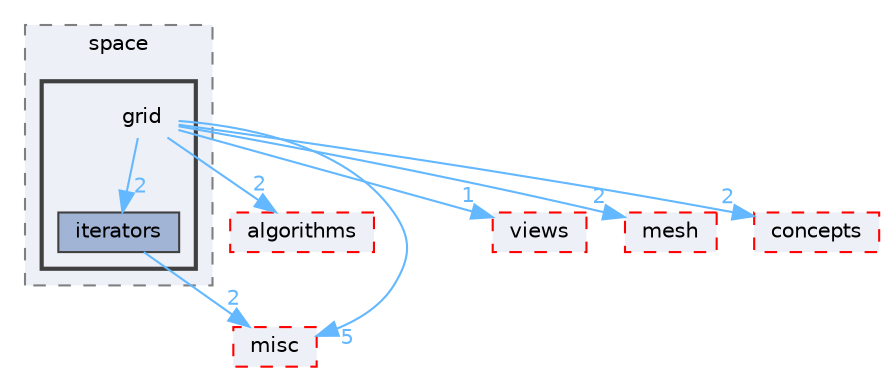 digraph "/home/runner/work/vclib/vclib/include/vclib/space/grid"
{
 // LATEX_PDF_SIZE
  bgcolor="transparent";
  edge [fontname=Helvetica,fontsize=10,labelfontname=Helvetica,labelfontsize=10];
  node [fontname=Helvetica,fontsize=10,shape=box,height=0.2,width=0.4];
  compound=true
  subgraph clusterdir_f5c67e0d94465501863c6ccee7fad822 {
    graph [ bgcolor="#edf0f7", pencolor="grey50", label="space", fontname=Helvetica,fontsize=10 style="filled,dashed", URL="dir_f5c67e0d94465501863c6ccee7fad822.html",tooltip=""]
  subgraph clusterdir_43bec620be745f7600a80b4863ec33ca {
    graph [ bgcolor="#edf0f7", pencolor="grey25", label="", fontname=Helvetica,fontsize=10 style="filled,bold", URL="dir_43bec620be745f7600a80b4863ec33ca.html",tooltip=""]
    dir_43bec620be745f7600a80b4863ec33ca [shape=plaintext, label="grid"];
  dir_762d95a29f98a521b9c2bd61f634401c [label="iterators", fillcolor="#a2b4d6", color="grey25", style="filled", URL="dir_762d95a29f98a521b9c2bd61f634401c.html",tooltip=""];
  }
  }
  dir_184ccdea67371fe98b8576ffb8dc8f0b [label="algorithms", fillcolor="#edf0f7", color="red", style="filled,dashed", URL="dir_184ccdea67371fe98b8576ffb8dc8f0b.html",tooltip=""];
  dir_1d5d86545c5ee72848d4833136f0caa9 [label="misc", fillcolor="#edf0f7", color="red", style="filled,dashed", URL="dir_1d5d86545c5ee72848d4833136f0caa9.html",tooltip=""];
  dir_73c7b2964be4f83c14fe98a3a9281ec6 [label="views", fillcolor="#edf0f7", color="red", style="filled,dashed", URL="dir_73c7b2964be4f83c14fe98a3a9281ec6.html",tooltip=""];
  dir_b7cba7c08bd1746e313314f7773d6465 [label="mesh", fillcolor="#edf0f7", color="red", style="filled,dashed", URL="dir_b7cba7c08bd1746e313314f7773d6465.html",tooltip=""];
  dir_d8d31096cdb23314816d0514c2e28657 [label="concepts", fillcolor="#edf0f7", color="red", style="filled,dashed", URL="dir_d8d31096cdb23314816d0514c2e28657.html",tooltip=""];
  dir_43bec620be745f7600a80b4863ec33ca->dir_184ccdea67371fe98b8576ffb8dc8f0b [headlabel="2", labeldistance=1.5 headhref="dir_000015_000000.html" color="steelblue1" fontcolor="steelblue1"];
  dir_43bec620be745f7600a80b4863ec33ca->dir_1d5d86545c5ee72848d4833136f0caa9 [headlabel="5", labeldistance=1.5 headhref="dir_000015_000037.html" color="steelblue1" fontcolor="steelblue1"];
  dir_43bec620be745f7600a80b4863ec33ca->dir_73c7b2964be4f83c14fe98a3a9281ec6 [headlabel="1", labeldistance=1.5 headhref="dir_000015_000058.html" color="steelblue1" fontcolor="steelblue1"];
  dir_43bec620be745f7600a80b4863ec33ca->dir_762d95a29f98a521b9c2bd61f634401c [headlabel="2", labeldistance=1.5 headhref="dir_000015_000028.html" color="steelblue1" fontcolor="steelblue1"];
  dir_43bec620be745f7600a80b4863ec33ca->dir_b7cba7c08bd1746e313314f7773d6465 [headlabel="2", labeldistance=1.5 headhref="dir_000015_000034.html" color="steelblue1" fontcolor="steelblue1"];
  dir_43bec620be745f7600a80b4863ec33ca->dir_d8d31096cdb23314816d0514c2e28657 [headlabel="2", labeldistance=1.5 headhref="dir_000015_000005.html" color="steelblue1" fontcolor="steelblue1"];
  dir_762d95a29f98a521b9c2bd61f634401c->dir_1d5d86545c5ee72848d4833136f0caa9 [headlabel="2", labeldistance=1.5 headhref="dir_000028_000037.html" color="steelblue1" fontcolor="steelblue1"];
}
